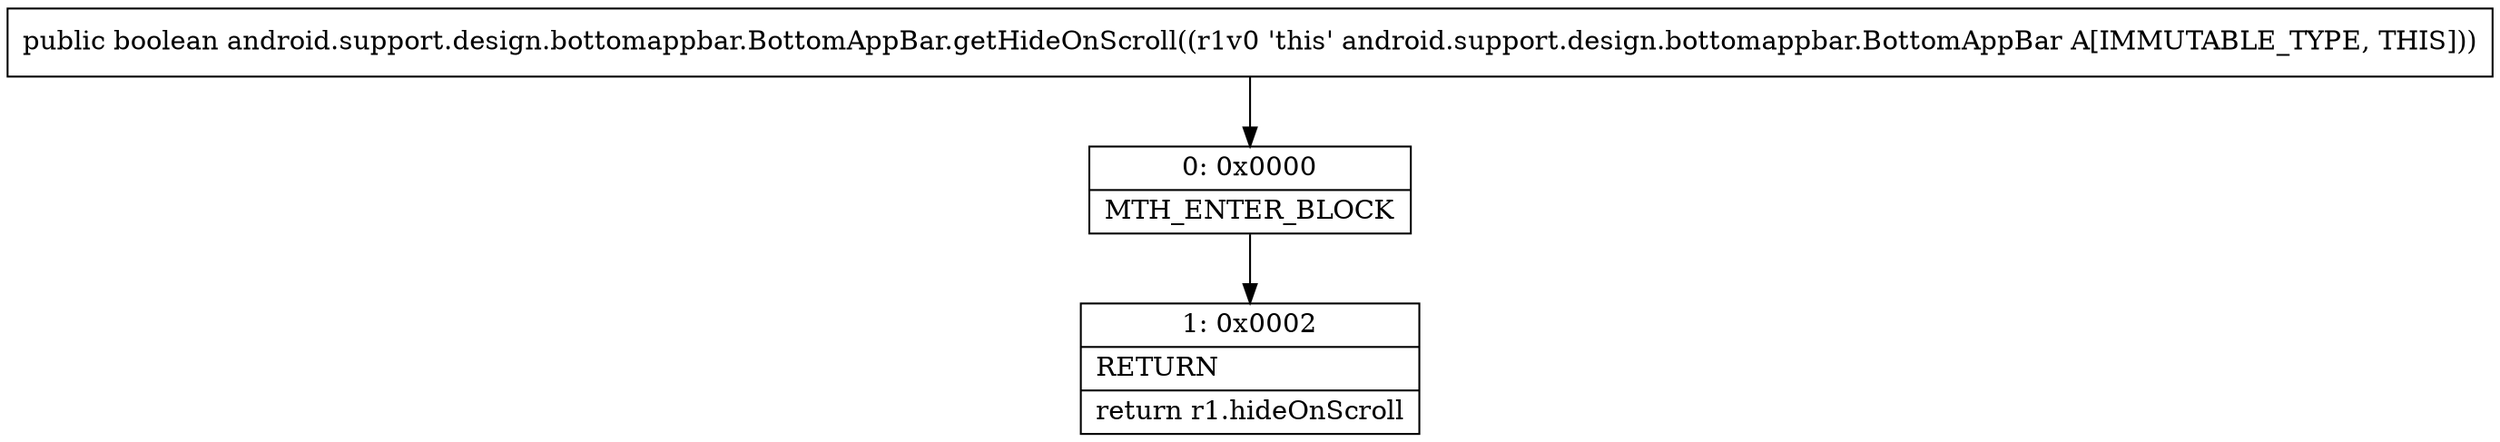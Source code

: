 digraph "CFG forandroid.support.design.bottomappbar.BottomAppBar.getHideOnScroll()Z" {
Node_0 [shape=record,label="{0\:\ 0x0000|MTH_ENTER_BLOCK\l}"];
Node_1 [shape=record,label="{1\:\ 0x0002|RETURN\l|return r1.hideOnScroll\l}"];
MethodNode[shape=record,label="{public boolean android.support.design.bottomappbar.BottomAppBar.getHideOnScroll((r1v0 'this' android.support.design.bottomappbar.BottomAppBar A[IMMUTABLE_TYPE, THIS])) }"];
MethodNode -> Node_0;
Node_0 -> Node_1;
}

